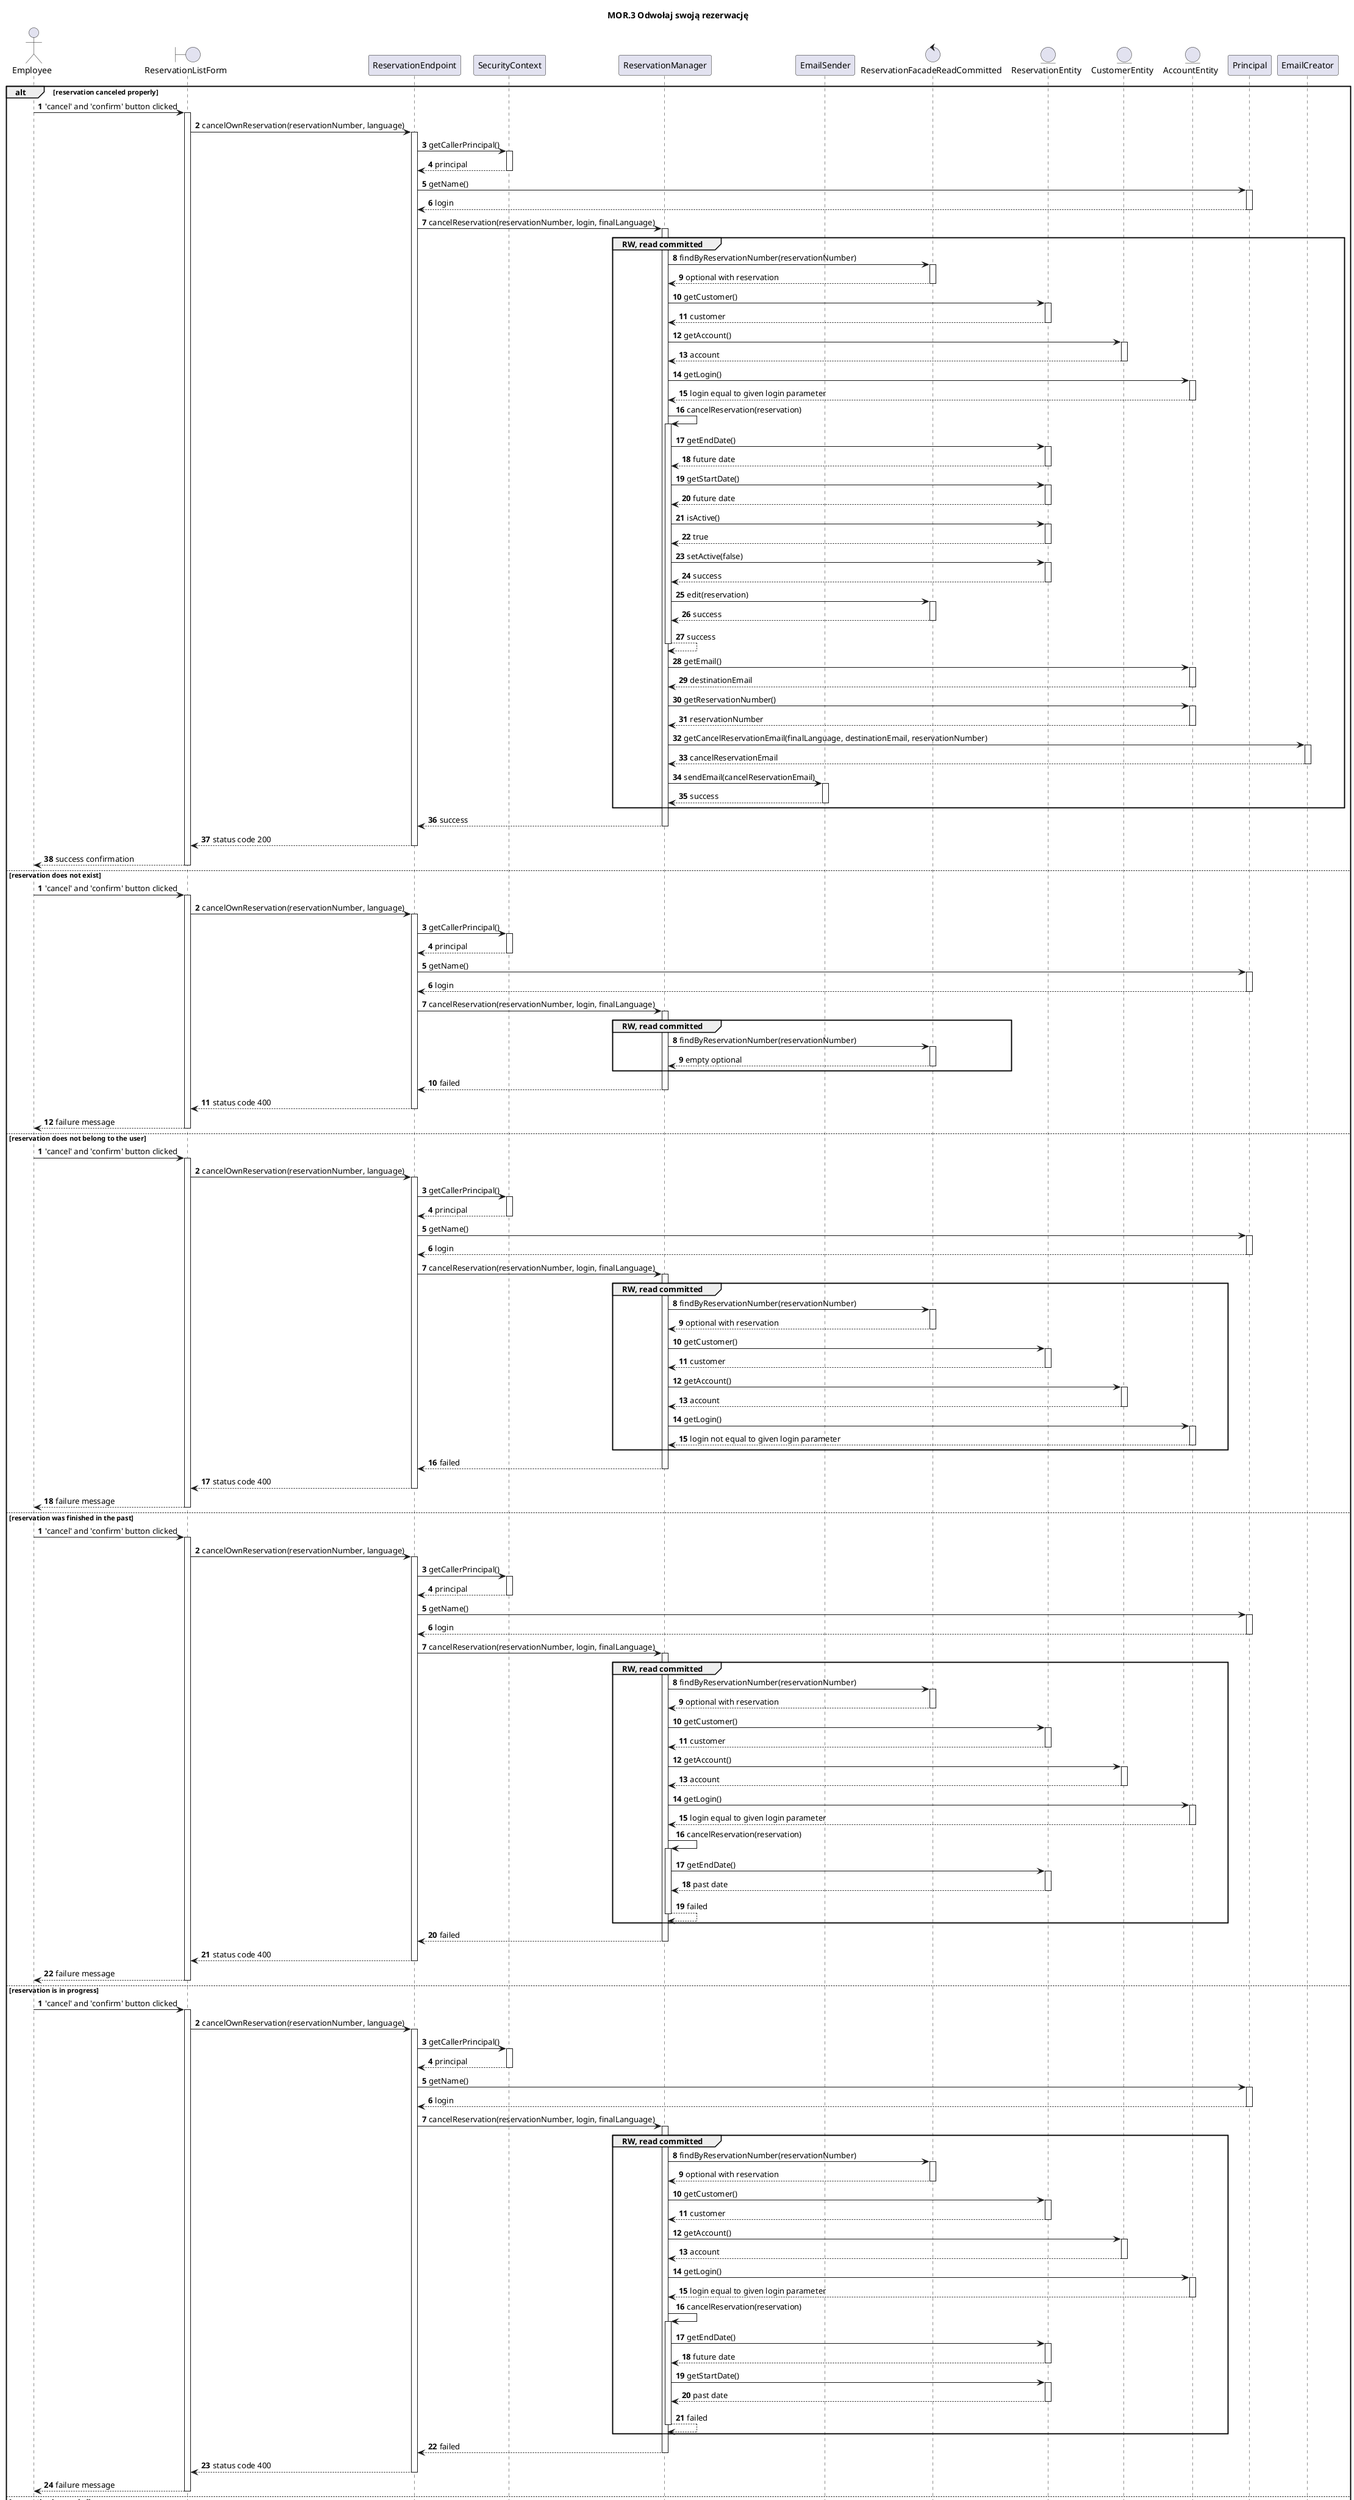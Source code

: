 @startuml
title MOR.3 Odwołaj swoją rezerwację
autoactivate on
actor "Employee" as User
boundary ReservationListForm
participant ReservationEndpoint
participant SecurityContext
participant ReservationManager
participant EmailSender
control ReservationFacadeReadCommitted as ReservationFacade
entity ReservationEntity
entity CustomerEntity
entity AccountEntity



alt reservation canceled properly
autonumber
    User -> ReservationListForm: 'cancel' and 'confirm' button clicked
        ReservationListForm -> ReservationEndpoint: cancelOwnReservation(reservationNumber, language)
             ReservationEndpoint -> SecurityContext: getCallerPrincipal()
             return principal
             ReservationEndpoint -> Principal: getName()
             return login
                ReservationEndpoint -> ReservationManager: cancelReservation(reservationNumber, login, finalLanguage)
                    group RW, read committed
                    ReservationManager -> ReservationFacade: findByReservationNumber(reservationNumber)
                    return optional with reservation
                    ReservationManager -> ReservationEntity: getCustomer()
                    return customer
                    ReservationManager -> CustomerEntity: getAccount()
                    return account
                    ReservationManager -> AccountEntity: getLogin()
                    return login equal to given login parameter
                    ReservationManager -> ReservationManager: cancelReservation(reservation)
                        ReservationManager -> ReservationEntity: getEndDate()
                        return future date
                        ReservationManager -> ReservationEntity: getStartDate()
                        return future date
                        ReservationManager -> ReservationEntity: isActive()
                        return true
                        ReservationManager -> ReservationEntity: setActive(false)
                        return success
                        ReservationManager -> ReservationFacade: edit(reservation)
                        return success
                    return success
                    ReservationManager -> AccountEntity: getEmail()
                    return destinationEmail
                    ReservationManager -> AccountEntity: getReservationNumber()
                    return reservationNumber
                    ReservationManager -> EmailCreator: getCancelReservationEmail(finalLanguage, destinationEmail, reservationNumber)
                    return cancelReservationEmail
                    ReservationManager -> EmailSender: sendEmail(cancelReservationEmail)
                    return success
                    end
                return success
        return status code 200
    return success confirmation
else reservation does not exist
autonumber
    User -> ReservationListForm: 'cancel' and 'confirm' button clicked
        ReservationListForm -> ReservationEndpoint: cancelOwnReservation(reservationNumber, language)
             ReservationEndpoint -> SecurityContext: getCallerPrincipal()
             return principal
             ReservationEndpoint -> Principal: getName()
             return login
                ReservationEndpoint -> ReservationManager: cancelReservation(reservationNumber, login, finalLanguage)
                    group RW, read committed
                    ReservationManager -> ReservationFacade: findByReservationNumber(reservationNumber)
                    return empty optional
                    end
                return failed
        return status code 400
    return failure message
else reservation does not belong to the user
autonumber
    User -> ReservationListForm: 'cancel' and 'confirm' button clicked
        ReservationListForm -> ReservationEndpoint: cancelOwnReservation(reservationNumber, language)
             ReservationEndpoint -> SecurityContext: getCallerPrincipal()
             return principal
             ReservationEndpoint -> Principal: getName()
             return login
                ReservationEndpoint -> ReservationManager: cancelReservation(reservationNumber, login, finalLanguage)
                    group RW, read committed
                    ReservationManager -> ReservationFacade: findByReservationNumber(reservationNumber)
                    return optional with reservation
                    ReservationManager -> ReservationEntity: getCustomer()
                    return customer
                    ReservationManager -> CustomerEntity: getAccount()
                    return account
                    ReservationManager -> AccountEntity: getLogin()
                    return login not equal to given login parameter
                    end
                return failed
        return status code 400
    return failure message
else reservation was finished in the past
autonumber
    User -> ReservationListForm: 'cancel' and 'confirm' button clicked
        ReservationListForm -> ReservationEndpoint: cancelOwnReservation(reservationNumber, language)
             ReservationEndpoint -> SecurityContext: getCallerPrincipal()
             return principal
             ReservationEndpoint -> Principal: getName()
             return login
                ReservationEndpoint -> ReservationManager: cancelReservation(reservationNumber, login, finalLanguage)
                    group RW, read committed
                    ReservationManager -> ReservationFacade: findByReservationNumber(reservationNumber)
                    return optional with reservation
                    ReservationManager -> ReservationEntity: getCustomer()
                    return customer
                    ReservationManager -> CustomerEntity: getAccount()
                    return account
                    ReservationManager -> AccountEntity: getLogin()
                    return login equal to given login parameter
                    ReservationManager -> ReservationManager: cancelReservation(reservation)
                        ReservationManager -> ReservationEntity: getEndDate()
                        return past date
                    return failed
                    end
                return failed
        return status code 400
    return failure message
else reservation is in progress
autonumber
    User -> ReservationListForm: 'cancel' and 'confirm' button clicked
        ReservationListForm -> ReservationEndpoint: cancelOwnReservation(reservationNumber, language)
             ReservationEndpoint -> SecurityContext: getCallerPrincipal()
             return principal
             ReservationEndpoint -> Principal: getName()
             return login
                ReservationEndpoint -> ReservationManager: cancelReservation(reservationNumber, login, finalLanguage)
                    group RW, read committed
                    ReservationManager -> ReservationFacade: findByReservationNumber(reservationNumber)
                    return optional with reservation
                    ReservationManager -> ReservationEntity: getCustomer()
                    return customer
                    ReservationManager -> CustomerEntity: getAccount()
                    return account
                    ReservationManager -> AccountEntity: getLogin()
                    return login equal to given login parameter
                    ReservationManager -> ReservationManager: cancelReservation(reservation)
                        ReservationManager -> ReservationEntity: getEndDate()
                        return future date
                        ReservationManager -> ReservationEntity: getStartDate()
                        return past date
                    return failed
                    end
                return failed
        return status code 400
    return failure message
else reservation is canceled
autonumber
    User -> ReservationListForm: 'cancel' and 'confirm' button clicked
        ReservationListForm -> ReservationEndpoint: cancelOwnReservation(reservationNumber, language)
             ReservationEndpoint -> SecurityContext: getCallerPrincipal()
             return principal
             ReservationEndpoint -> Principal: getName()
             return login
                ReservationEndpoint -> ReservationManager: cancelReservation(reservationNumber, login, finalLanguage)
                    group RW, read committed
                    ReservationManager -> ReservationFacade: findByReservationNumber(reservationNumber)
                    return optional with reservation
                    ReservationManager -> ReservationEntity: getCustomer()
                    return customer
                    ReservationManager -> CustomerEntity: getAccount()
                    return account
                    ReservationManager -> AccountEntity: getLogin()
                    return login equal to given login parameter
                    ReservationManager -> ReservationManager: cancelReservation(reservation)
                        ReservationManager -> ReservationEntity: getEndDate()
                        return future date
                        ReservationManager -> ReservationEntity: getStartDate()
                        return future date
                        ReservationManager -> ReservationEntity: isActive()
                        return false
                    return failed
                    end
                return failed
        return status code 400
    return failure message
else email sending error
autonumber
    User -> ReservationListForm: 'cancel' and 'confirm' button clicked
        ReservationListForm -> ReservationEndpoint: cancelOwnReservation(reservationNumber, language)
             ReservationEndpoint -> SecurityContext: getCallerPrincipal()
             return principal
             ReservationEndpoint -> Principal: getName()
             return login
                ReservationEndpoint -> ReservationManager: cancelReservation(reservationNumber, login, finalLanguage)
                    group RW, read committed
                    ReservationManager -> ReservationFacade: findByReservationNumber(reservationNumber)
                    return optional with reservation
                    ReservationManager -> ReservationEntity: getCustomer()
                    return customer
                    ReservationManager -> CustomerEntity: getAccount()
                    return account
                    ReservationManager -> AccountEntity: getLogin()
                    return login equal to given login parameter
                    ReservationManager -> ReservationManager: cancelReservation(reservation)
                        ReservationManager -> ReservationEntity: getEndDate()
                        return future date
                        ReservationManager -> ReservationEntity: getStartDate()
                        return future date
                        ReservationManager -> ReservationEntity: isActive()
                        return true
                        ReservationManager -> ReservationEntity: setActive(false)
                        return success
                        ReservationManager -> ReservationFacade: edit(reservation)
                        return success
                    return success
                    ReservationManager -> AccountEntity: getEmail()
                    return destinationEmail
                    ReservationManager -> AccountEntity: getReservationNumber()
                    return reservationNumber
                    ReservationManager -> EmailCreator: getCancelReservationEmail(finalLanguage, destinationEmail, reservationNumber)
                    return cancelReservationEmail
                    ReservationManager -> EmailSender: sendEmail(cancelReservationEmail)
                    return failed
                    end
                return failed
        return status code 400
    return failure message
end


@enduml